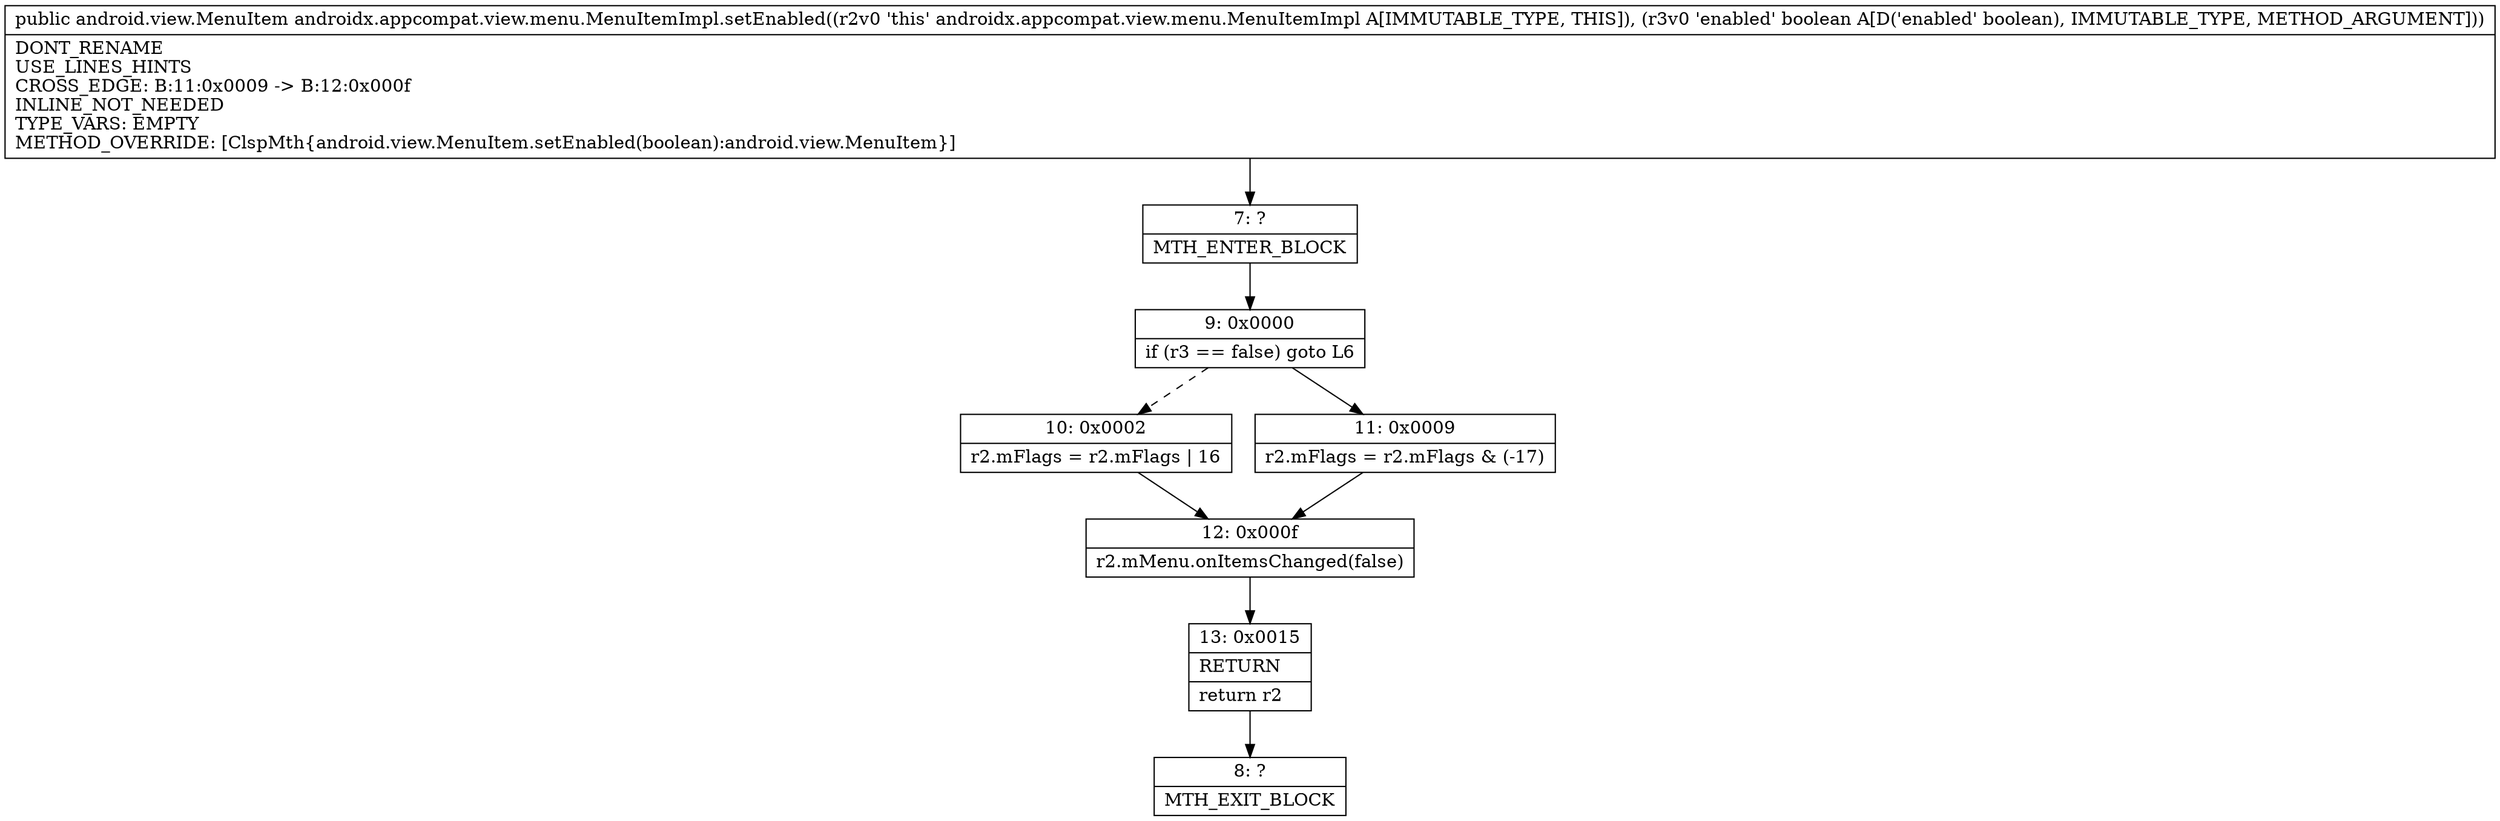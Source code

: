 digraph "CFG forandroidx.appcompat.view.menu.MenuItemImpl.setEnabled(Z)Landroid\/view\/MenuItem;" {
Node_7 [shape=record,label="{7\:\ ?|MTH_ENTER_BLOCK\l}"];
Node_9 [shape=record,label="{9\:\ 0x0000|if (r3 == false) goto L6\l}"];
Node_10 [shape=record,label="{10\:\ 0x0002|r2.mFlags = r2.mFlags \| 16\l}"];
Node_12 [shape=record,label="{12\:\ 0x000f|r2.mMenu.onItemsChanged(false)\l}"];
Node_13 [shape=record,label="{13\:\ 0x0015|RETURN\l|return r2\l}"];
Node_8 [shape=record,label="{8\:\ ?|MTH_EXIT_BLOCK\l}"];
Node_11 [shape=record,label="{11\:\ 0x0009|r2.mFlags = r2.mFlags & (\-17)\l}"];
MethodNode[shape=record,label="{public android.view.MenuItem androidx.appcompat.view.menu.MenuItemImpl.setEnabled((r2v0 'this' androidx.appcompat.view.menu.MenuItemImpl A[IMMUTABLE_TYPE, THIS]), (r3v0 'enabled' boolean A[D('enabled' boolean), IMMUTABLE_TYPE, METHOD_ARGUMENT]))  | DONT_RENAME\lUSE_LINES_HINTS\lCROSS_EDGE: B:11:0x0009 \-\> B:12:0x000f\lINLINE_NOT_NEEDED\lTYPE_VARS: EMPTY\lMETHOD_OVERRIDE: [ClspMth\{android.view.MenuItem.setEnabled(boolean):android.view.MenuItem\}]\l}"];
MethodNode -> Node_7;Node_7 -> Node_9;
Node_9 -> Node_10[style=dashed];
Node_9 -> Node_11;
Node_10 -> Node_12;
Node_12 -> Node_13;
Node_13 -> Node_8;
Node_11 -> Node_12;
}

